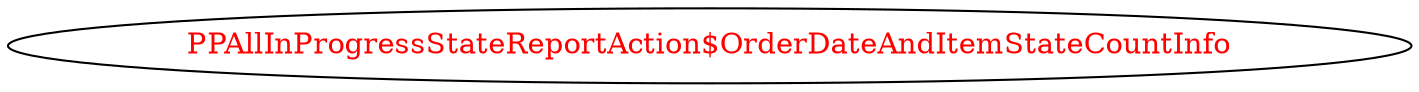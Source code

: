 digraph dependencyGraph {
 concentrate=true;
 ranksep="2.0";
 rankdir="LR"; 
 splines="ortho";
"PPAllInProgressStateReportAction$OrderDateAndItemStateCountInfo" [fontcolor="red"];
}